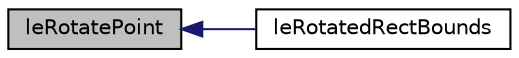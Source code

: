 digraph "leRotatePoint"
{
 // INTERACTIVE_SVG=YES
  edge [fontname="Helvetica",fontsize="10",labelfontname="Helvetica",labelfontsize="10"];
  node [fontname="Helvetica",fontsize="10",shape=record];
  rankdir="LR";
  Node63 [label="leRotatePoint",height=0.2,width=0.4,color="black", fillcolor="grey75", style="filled", fontcolor="black"];
  Node63 -> Node64 [dir="back",color="midnightblue",fontsize="10",style="solid",fontname="Helvetica"];
  Node64 [label="leRotatedRectBounds",height=0.2,width=0.4,color="black", fillcolor="white", style="filled",URL="$legato__math_8h.html#a2b7886da5819285631f560dd10defab0",tooltip="Calculate bounding rectangle. "];
}
